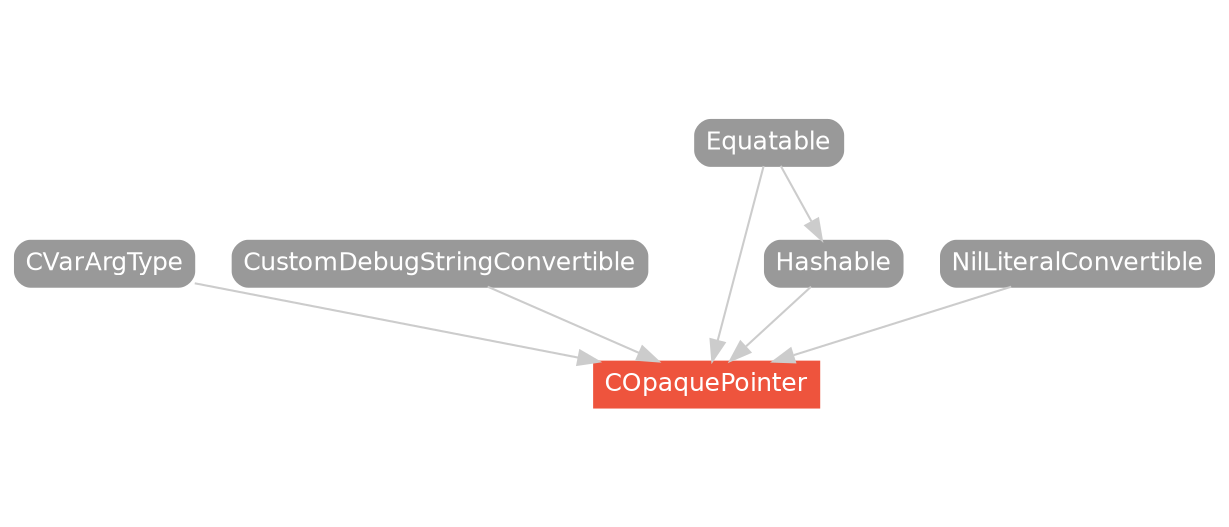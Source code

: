 strict digraph "COpaquePointer - Type Hierarchy - SwiftDoc.org" {
    pad="0.1,0.8"
    node [shape=box, style="filled,rounded", color="#999999", fillcolor="#999999", fontcolor=white, fontname=Helvetica, fontnames="Helvetica,sansserif", fontsize=12, margin="0.07,0.05", height="0.3"]
    edge [color="#cccccc"]
    "COpaquePointer" [URL="/type/COpaquePointer/", style="filled", fillcolor="#ee543d", color="#ee543d"]
    "CVarArgType" [URL="/protocol/CVarArgType/"]
    "CustomDebugStringConvertible" [URL="/protocol/CustomDebugStringConvertible/"]
    "Equatable" [URL="/protocol/Equatable/"]
    "Hashable" [URL="/protocol/Hashable/"]
    "NilLiteralConvertible" [URL="/protocol/NilLiteralConvertible/"]    "Equatable" -> "COpaquePointer"
    "Hashable" -> "COpaquePointer"
    "NilLiteralConvertible" -> "COpaquePointer"
    "CustomDebugStringConvertible" -> "COpaquePointer"
    "CVarArgType" -> "COpaquePointer"
    "Equatable" -> "Hashable"
    subgraph Types {
        rank = max; "COpaquePointer";
    }
}